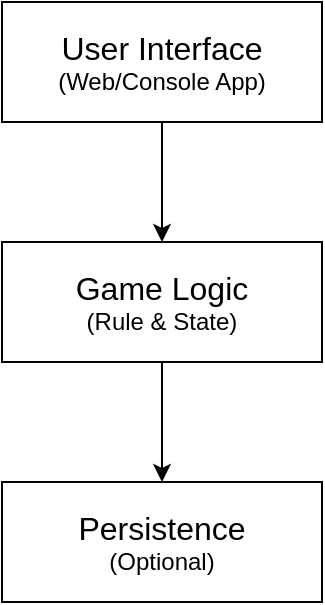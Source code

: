 <mxfile version="22.1.17" type="github">
  <diagram name="第 1 页" id="TvaQpMj0IO0AI-v9yHL7">
    <mxGraphModel dx="984" dy="626" grid="1" gridSize="10" guides="1" tooltips="1" connect="1" arrows="1" fold="1" page="1" pageScale="1" pageWidth="827" pageHeight="1169" math="0" shadow="0">
      <root>
        <mxCell id="0" />
        <mxCell id="1" parent="0" />
        <mxCell id="poY9-JZTgaztLnB3Xy16-4" style="edgeStyle=orthogonalEdgeStyle;rounded=0;orthogonalLoop=1;jettySize=auto;html=1;entryX=0.5;entryY=0;entryDx=0;entryDy=0;" edge="1" parent="1" source="poY9-JZTgaztLnB3Xy16-1" target="poY9-JZTgaztLnB3Xy16-2">
          <mxGeometry relative="1" as="geometry" />
        </mxCell>
        <mxCell id="poY9-JZTgaztLnB3Xy16-1" value="&lt;font style=&quot;&quot;&gt;&lt;span style=&quot;font-size: 16px;&quot;&gt;User Interface&lt;/span&gt;&lt;br&gt;&lt;font style=&quot;font-size: 12px;&quot;&gt;(Web/Console App)&lt;/font&gt;&lt;/font&gt;" style="rounded=0;whiteSpace=wrap;html=1;" vertex="1" parent="1">
          <mxGeometry x="290" y="200" width="160" height="60" as="geometry" />
        </mxCell>
        <mxCell id="poY9-JZTgaztLnB3Xy16-5" style="edgeStyle=orthogonalEdgeStyle;rounded=0;orthogonalLoop=1;jettySize=auto;html=1;entryX=0.5;entryY=0;entryDx=0;entryDy=0;" edge="1" parent="1" source="poY9-JZTgaztLnB3Xy16-2" target="poY9-JZTgaztLnB3Xy16-3">
          <mxGeometry relative="1" as="geometry" />
        </mxCell>
        <mxCell id="poY9-JZTgaztLnB3Xy16-2" value="&lt;font style=&quot;&quot;&gt;&lt;span style=&quot;font-size: 16px;&quot;&gt;Game Logic&lt;/span&gt;&lt;br&gt;&lt;font style=&quot;font-size: 12px;&quot;&gt;(Rule &amp;amp; State)&lt;/font&gt;&lt;/font&gt;" style="rounded=0;whiteSpace=wrap;html=1;" vertex="1" parent="1">
          <mxGeometry x="290" y="320" width="160" height="60" as="geometry" />
        </mxCell>
        <mxCell id="poY9-JZTgaztLnB3Xy16-3" value="&lt;span style=&quot;font-size: 16px;&quot;&gt;Persistence&lt;br&gt;&lt;/span&gt;(Optional)" style="rounded=0;whiteSpace=wrap;html=1;" vertex="1" parent="1">
          <mxGeometry x="290" y="440" width="160" height="60" as="geometry" />
        </mxCell>
      </root>
    </mxGraphModel>
  </diagram>
</mxfile>
